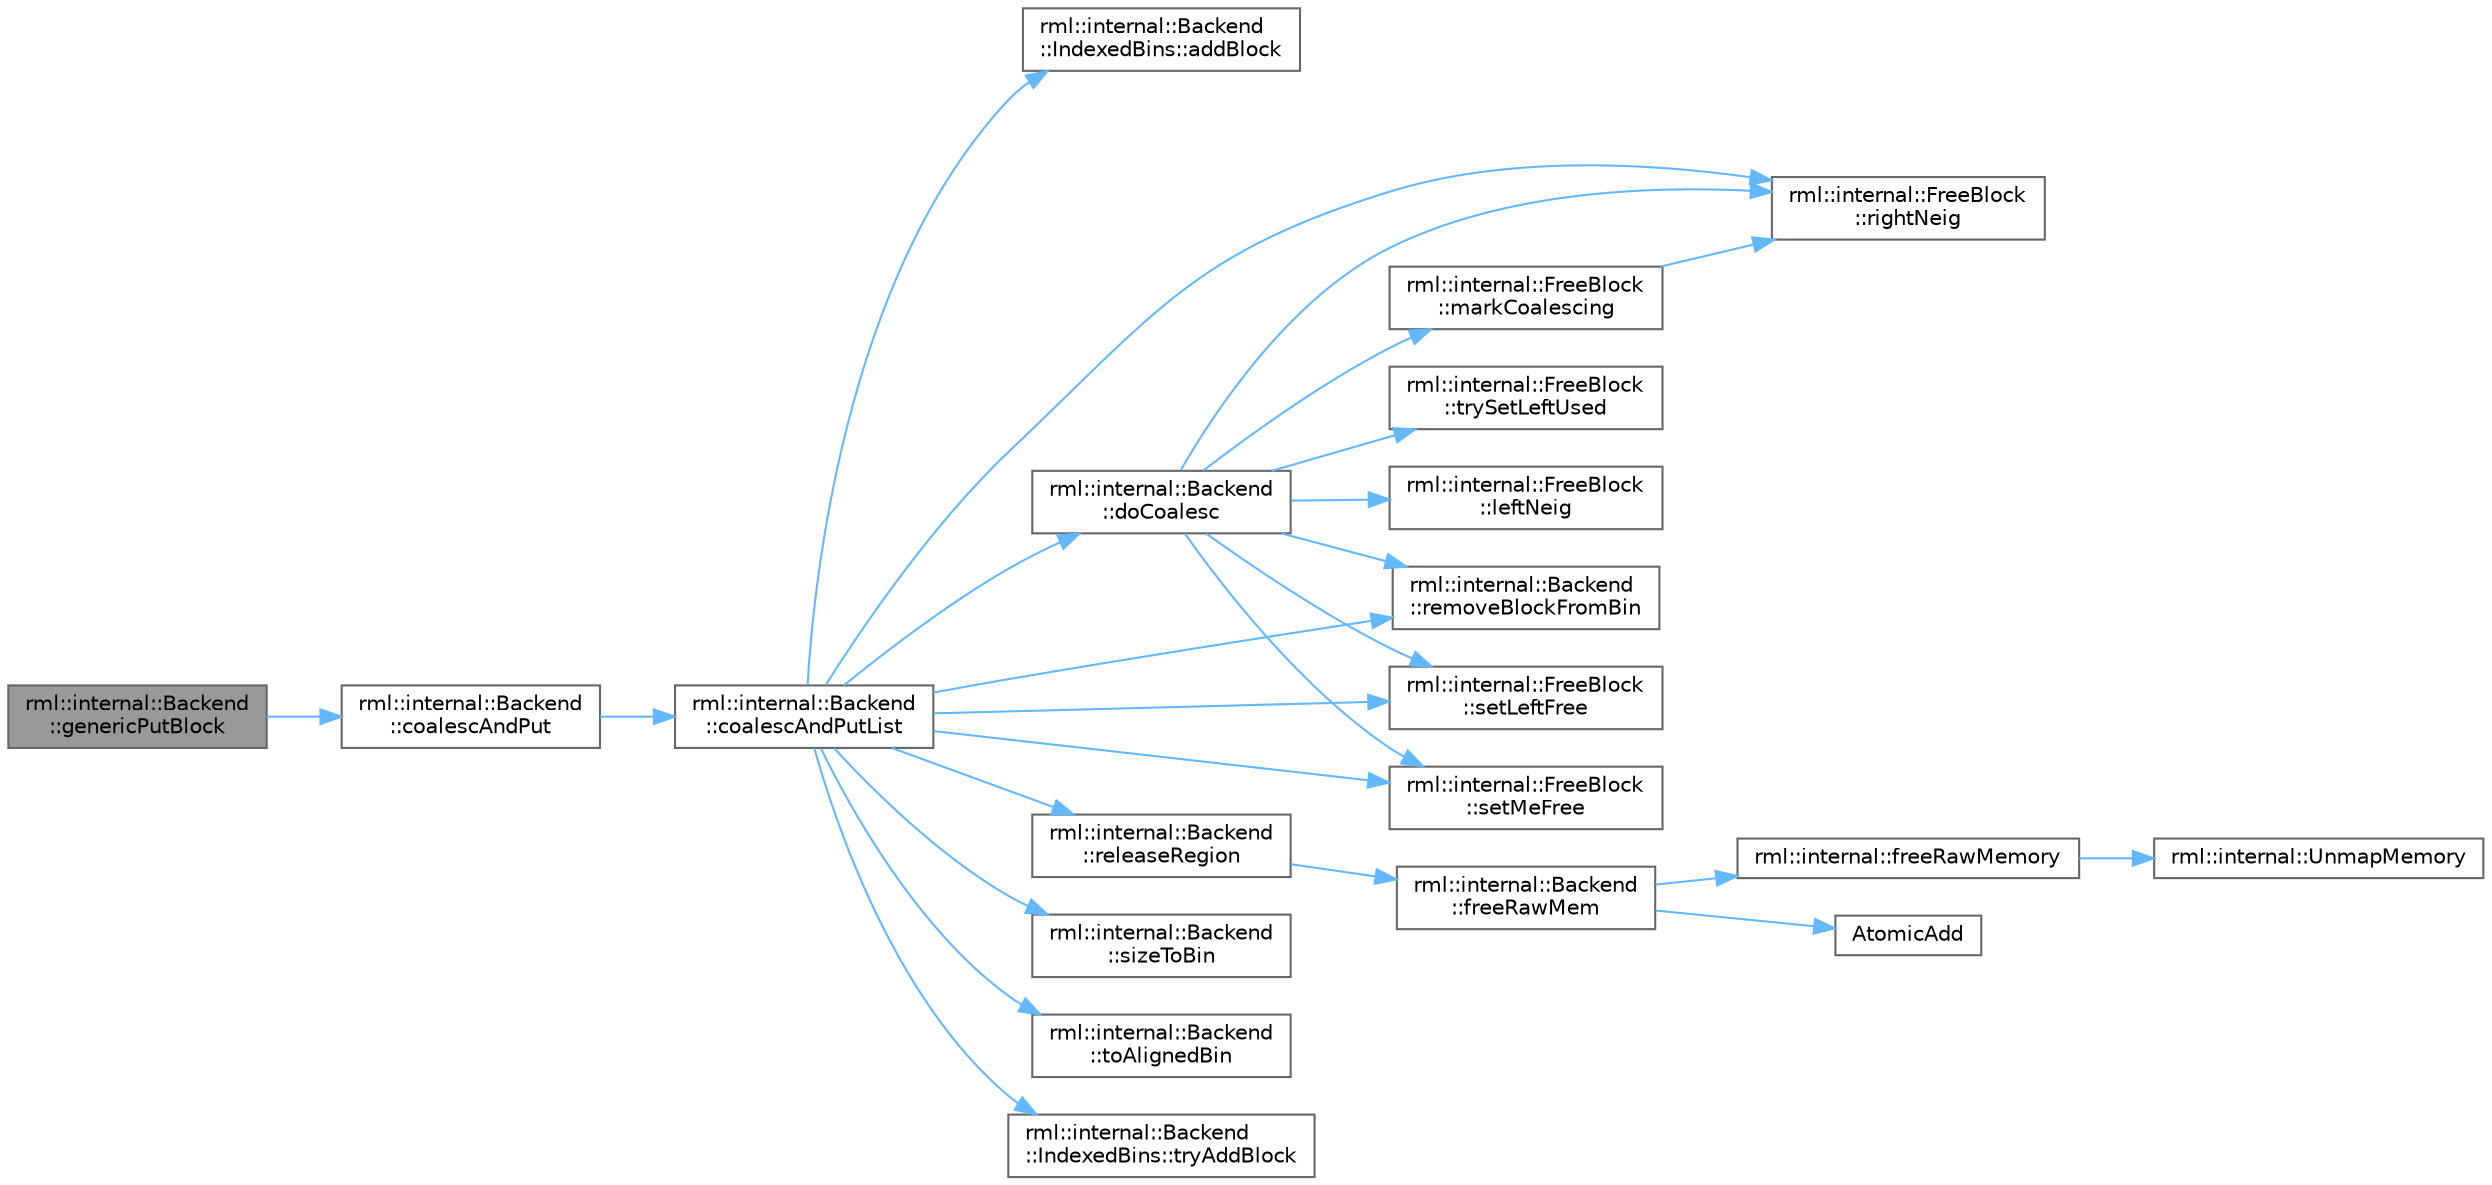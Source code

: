 digraph "rml::internal::Backend::genericPutBlock"
{
 // LATEX_PDF_SIZE
  bgcolor="transparent";
  edge [fontname=Helvetica,fontsize=10,labelfontname=Helvetica,labelfontsize=10];
  node [fontname=Helvetica,fontsize=10,shape=box,height=0.2,width=0.4];
  rankdir="LR";
  Node1 [id="Node000001",label="rml::internal::Backend\l::genericPutBlock",height=0.2,width=0.4,color="gray40", fillcolor="grey60", style="filled", fontcolor="black",tooltip=" "];
  Node1 -> Node2 [id="edge25_Node000001_Node000002",color="steelblue1",style="solid",tooltip=" "];
  Node2 [id="Node000002",label="rml::internal::Backend\l::coalescAndPut",height=0.2,width=0.4,color="grey40", fillcolor="white", style="filled",URL="$classrml_1_1internal_1_1_backend.html#a73a1ed638532f524b5d79d243547dcc8",tooltip=" "];
  Node2 -> Node3 [id="edge26_Node000002_Node000003",color="steelblue1",style="solid",tooltip=" "];
  Node3 [id="Node000003",label="rml::internal::Backend\l::coalescAndPutList",height=0.2,width=0.4,color="grey40", fillcolor="white", style="filled",URL="$classrml_1_1internal_1_1_backend.html#ab7187ff304d09cf6f069821b4ab8e2fb",tooltip=" "];
  Node3 -> Node4 [id="edge27_Node000003_Node000004",color="steelblue1",style="solid",tooltip=" "];
  Node4 [id="Node000004",label="rml::internal::Backend\l::IndexedBins::addBlock",height=0.2,width=0.4,color="grey40", fillcolor="white", style="filled",URL="$classrml_1_1internal_1_1_backend_1_1_indexed_bins.html#acb8b3b2c17574e6a77c9135c6f3e027d",tooltip=" "];
  Node3 -> Node5 [id="edge28_Node000003_Node000005",color="steelblue1",style="solid",tooltip=" "];
  Node5 [id="Node000005",label="rml::internal::Backend\l::doCoalesc",height=0.2,width=0.4,color="grey40", fillcolor="white", style="filled",URL="$classrml_1_1internal_1_1_backend.html#a7632dfe63a52e77e13875b7e44d4ab76",tooltip=" "];
  Node5 -> Node6 [id="edge29_Node000005_Node000006",color="steelblue1",style="solid",tooltip=" "];
  Node6 [id="Node000006",label="rml::internal::FreeBlock\l::leftNeig",height=0.2,width=0.4,color="grey40", fillcolor="white", style="filled",URL="$classrml_1_1internal_1_1_free_block.html#a9075db651a017ef5897fa40a019bda59",tooltip=" "];
  Node5 -> Node7 [id="edge30_Node000005_Node000007",color="steelblue1",style="solid",tooltip=" "];
  Node7 [id="Node000007",label="rml::internal::FreeBlock\l::markCoalescing",height=0.2,width=0.4,color="grey40", fillcolor="white", style="filled",URL="$classrml_1_1internal_1_1_free_block.html#a3ce0e6bfe3611b907f50f4a37b6baa39",tooltip=" "];
  Node7 -> Node8 [id="edge31_Node000007_Node000008",color="steelblue1",style="solid",tooltip=" "];
  Node8 [id="Node000008",label="rml::internal::FreeBlock\l::rightNeig",height=0.2,width=0.4,color="grey40", fillcolor="white", style="filled",URL="$classrml_1_1internal_1_1_free_block.html#aac4719caa91288e649a063c1e63943ea",tooltip=" "];
  Node5 -> Node9 [id="edge32_Node000005_Node000009",color="steelblue1",style="solid",tooltip=" "];
  Node9 [id="Node000009",label="rml::internal::Backend\l::removeBlockFromBin",height=0.2,width=0.4,color="grey40", fillcolor="white", style="filled",URL="$classrml_1_1internal_1_1_backend.html#a9e707331f648a72caf2822fa488b6273",tooltip=" "];
  Node5 -> Node8 [id="edge33_Node000005_Node000008",color="steelblue1",style="solid",tooltip=" "];
  Node5 -> Node10 [id="edge34_Node000005_Node000010",color="steelblue1",style="solid",tooltip=" "];
  Node10 [id="Node000010",label="rml::internal::FreeBlock\l::setLeftFree",height=0.2,width=0.4,color="grey40", fillcolor="white", style="filled",URL="$classrml_1_1internal_1_1_free_block.html#aec3adaa09c9a1ac4ee63ec09f919d0ce",tooltip=" "];
  Node5 -> Node11 [id="edge35_Node000005_Node000011",color="steelblue1",style="solid",tooltip=" "];
  Node11 [id="Node000011",label="rml::internal::FreeBlock\l::setMeFree",height=0.2,width=0.4,color="grey40", fillcolor="white", style="filled",URL="$classrml_1_1internal_1_1_free_block.html#a288e6db81f9d5882ddc9cec10aa38db2",tooltip=" "];
  Node5 -> Node12 [id="edge36_Node000005_Node000012",color="steelblue1",style="solid",tooltip=" "];
  Node12 [id="Node000012",label="rml::internal::FreeBlock\l::trySetLeftUsed",height=0.2,width=0.4,color="grey40", fillcolor="white", style="filled",URL="$classrml_1_1internal_1_1_free_block.html#a130e1d04a373da8fc346399589225bb7",tooltip=" "];
  Node3 -> Node13 [id="edge37_Node000003_Node000013",color="steelblue1",style="solid",tooltip=" "];
  Node13 [id="Node000013",label="rml::internal::Backend\l::releaseRegion",height=0.2,width=0.4,color="grey40", fillcolor="white", style="filled",URL="$classrml_1_1internal_1_1_backend.html#abc1e069ce438bb93d53e6a9333253d47",tooltip=" "];
  Node13 -> Node14 [id="edge38_Node000013_Node000014",color="steelblue1",style="solid",tooltip=" "];
  Node14 [id="Node000014",label="rml::internal::Backend\l::freeRawMem",height=0.2,width=0.4,color="grey40", fillcolor="white", style="filled",URL="$classrml_1_1internal_1_1_backend.html#a7789b9e7e8feeb284af94e32f0fbd969",tooltip=" "];
  Node14 -> Node15 [id="edge39_Node000014_Node000015",color="steelblue1",style="solid",tooltip=" "];
  Node15 [id="Node000015",label="AtomicAdd",height=0.2,width=0.4,color="grey40", fillcolor="white", style="filled",URL="$_synchronize_8h.html#ae9382ede99cb71105906a4be5337e684",tooltip=" "];
  Node14 -> Node16 [id="edge40_Node000014_Node000016",color="steelblue1",style="solid",tooltip=" "];
  Node16 [id="Node000016",label="rml::internal::freeRawMemory",height=0.2,width=0.4,color="grey40", fillcolor="white", style="filled",URL="$namespacerml_1_1internal.html#a2ea1623a7b12844a70215bf8ae6544df",tooltip=" "];
  Node16 -> Node17 [id="edge41_Node000016_Node000017",color="steelblue1",style="solid",tooltip=" "];
  Node17 [id="Node000017",label="rml::internal::UnmapMemory",height=0.2,width=0.4,color="grey40", fillcolor="white", style="filled",URL="$namespacerml_1_1internal.html#a0d0de9a8386655564c0ccabe210fef00",tooltip=" "];
  Node3 -> Node9 [id="edge42_Node000003_Node000009",color="steelblue1",style="solid",tooltip=" "];
  Node3 -> Node8 [id="edge43_Node000003_Node000008",color="steelblue1",style="solid",tooltip=" "];
  Node3 -> Node10 [id="edge44_Node000003_Node000010",color="steelblue1",style="solid",tooltip=" "];
  Node3 -> Node11 [id="edge45_Node000003_Node000011",color="steelblue1",style="solid",tooltip=" "];
  Node3 -> Node18 [id="edge46_Node000003_Node000018",color="steelblue1",style="solid",tooltip=" "];
  Node18 [id="Node000018",label="rml::internal::Backend\l::sizeToBin",height=0.2,width=0.4,color="grey40", fillcolor="white", style="filled",URL="$classrml_1_1internal_1_1_backend.html#a88ffac989c26a384799d3e6fedffa17b",tooltip=" "];
  Node3 -> Node19 [id="edge47_Node000003_Node000019",color="steelblue1",style="solid",tooltip=" "];
  Node19 [id="Node000019",label="rml::internal::Backend\l::toAlignedBin",height=0.2,width=0.4,color="grey40", fillcolor="white", style="filled",URL="$classrml_1_1internal_1_1_backend.html#a361793e5067f0627700c3d6e10f230bd",tooltip=" "];
  Node3 -> Node20 [id="edge48_Node000003_Node000020",color="steelblue1",style="solid",tooltip=" "];
  Node20 [id="Node000020",label="rml::internal::Backend\l::IndexedBins::tryAddBlock",height=0.2,width=0.4,color="grey40", fillcolor="white", style="filled",URL="$classrml_1_1internal_1_1_backend_1_1_indexed_bins.html#a462c443a37dea32f4c5cfdec77067233",tooltip=" "];
}
